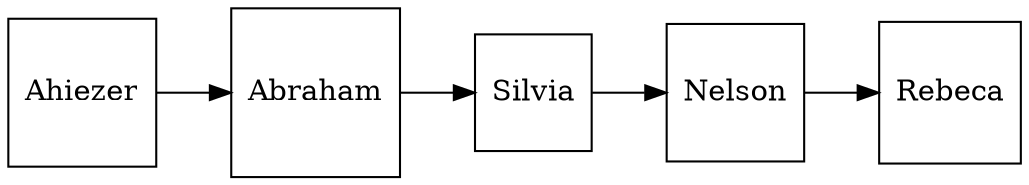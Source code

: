 digraph G {
 node [shape = square]; 
 graph [rankdir=LR];
Ahiezer -> Abraham -> Silvia -> Nelson -> Rebeca 
}